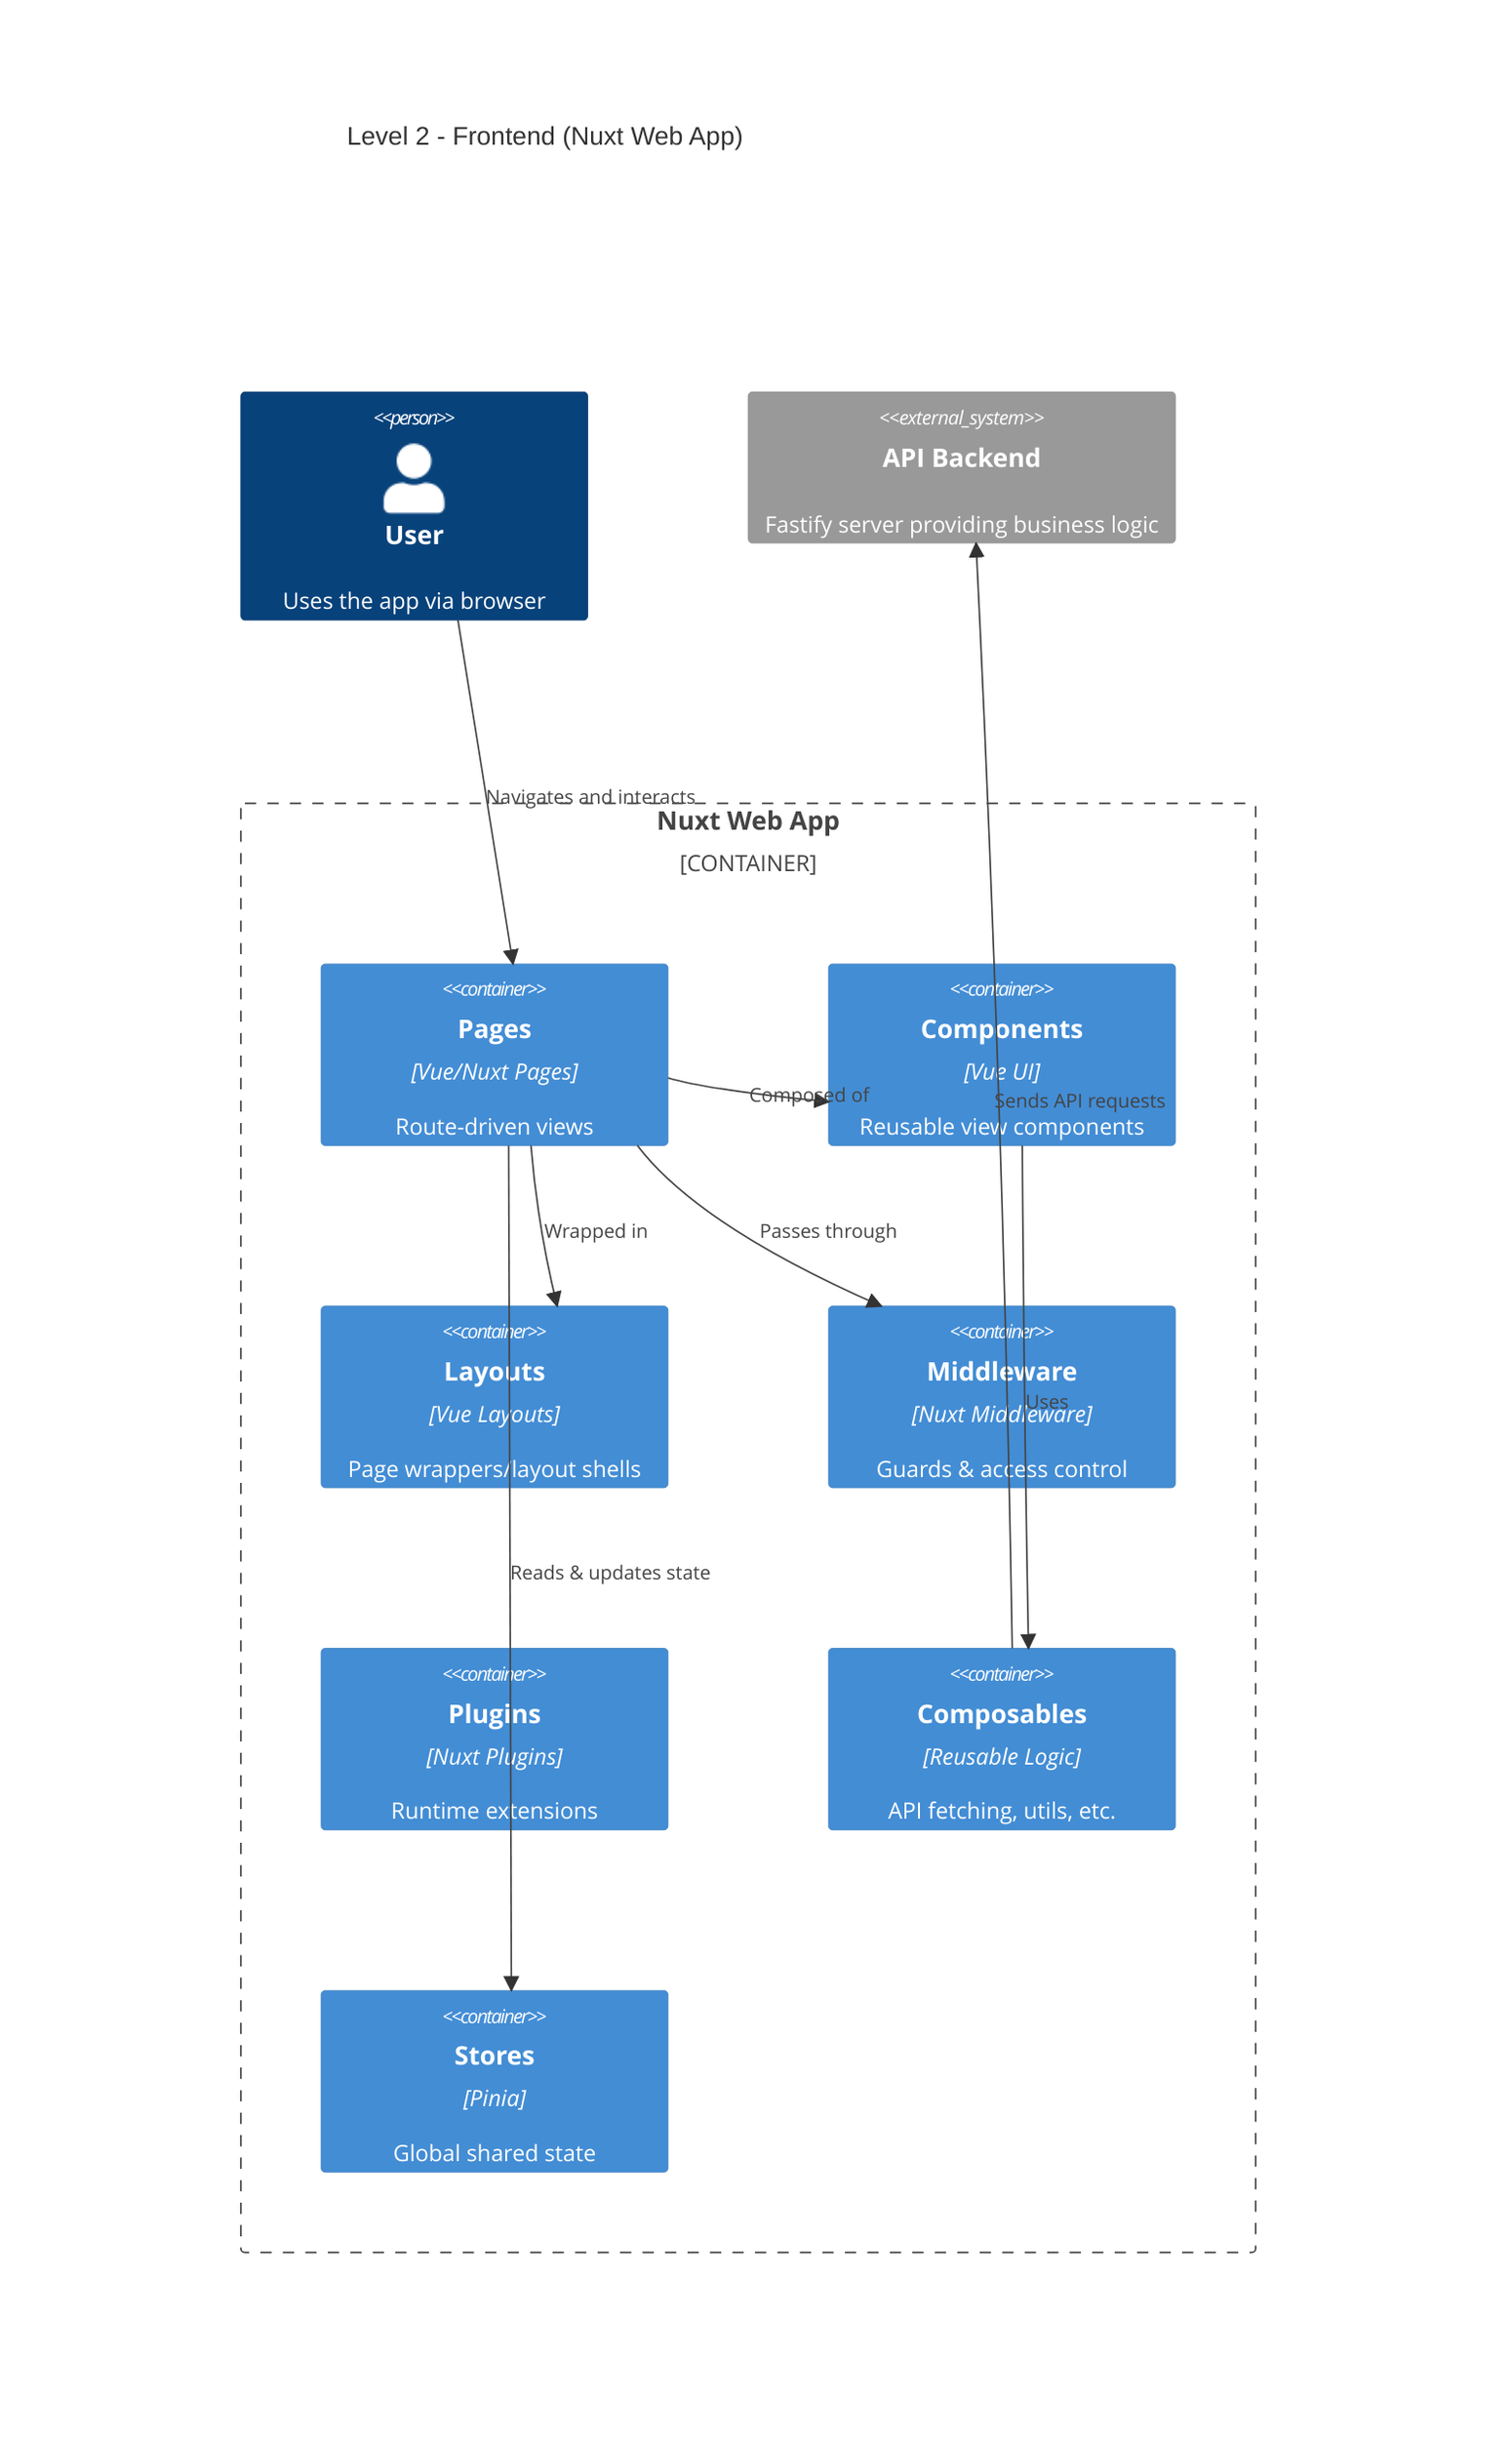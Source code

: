 C4Container
title Level 2 - Frontend (Nuxt Web App)

Person(user, "User", "Uses the app via browser")

System_Ext(api, "API Backend", "Fastify server providing business logic")

Container_Boundary(frontend, "Nuxt Web App") {
  Container(pages, "Pages", "Vue/Nuxt Pages", "Route-driven views")
  Container(components, "Components", "Vue UI", "Reusable view components")
  Container(layouts, "Layouts", "Vue Layouts", "Page wrappers/layout shells")
  Container(middleware, "Middleware", "Nuxt Middleware", "Guards & access control")
  Container(plugins, "Plugins", "Nuxt Plugins", "Runtime extensions")
  Container(composables, "Composables", "Reusable Logic", "API fetching, utils, etc.")
  Container(stores, "Stores", "Pinia", "Global shared state")
}

Rel(user, pages, "Navigates and interacts")
Rel(pages, layouts, "Wrapped in")
Rel(pages, components, "Composed of")
Rel(pages, middleware, "Passes through")
Rel(components, composables, "Uses")
Rel(pages, stores, "Reads & updates state")
Rel(composables, api, "Sends API requests")

UpdateLayoutConfig($c4ShapeInRow="3", $c4BoundaryInRow="1")